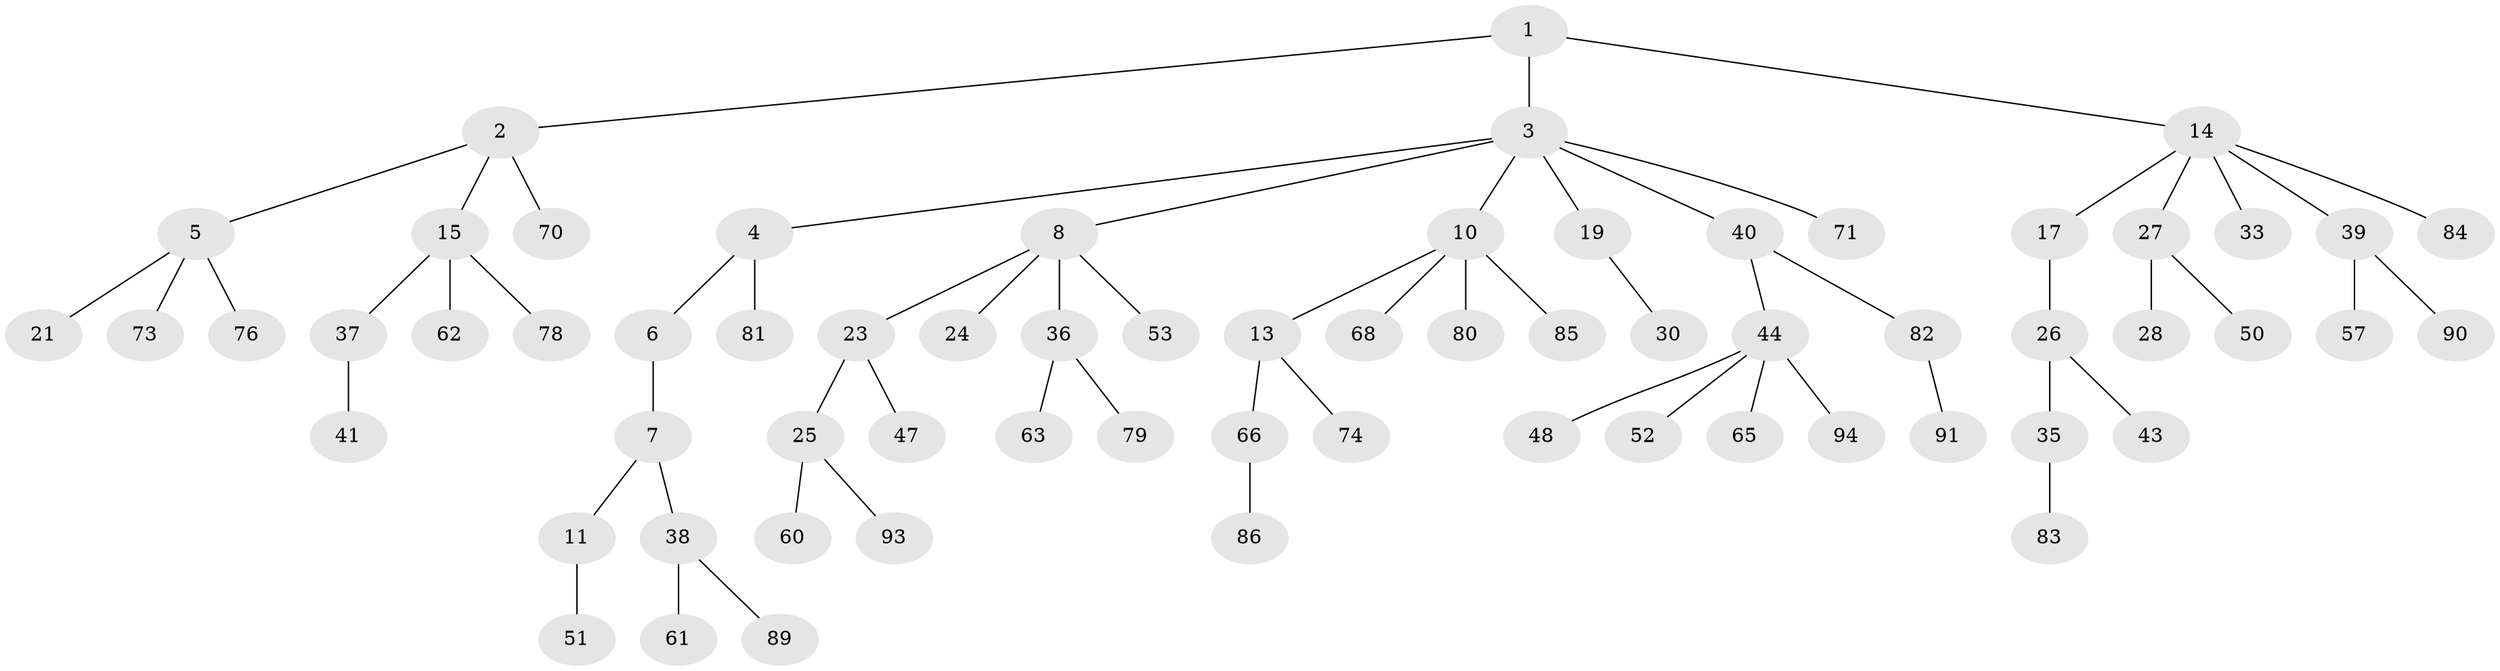 // original degree distribution, {4: 0.0625, 3: 0.1875, 7: 0.010416666666666666, 5: 0.020833333333333332, 2: 0.21875, 6: 0.010416666666666666, 1: 0.4895833333333333}
// Generated by graph-tools (version 1.1) at 2025/42/03/06/25 10:42:03]
// undirected, 66 vertices, 65 edges
graph export_dot {
graph [start="1"]
  node [color=gray90,style=filled];
  1 [super="+49"];
  2 [super="+9"];
  3 [super="+12"];
  4 [super="+55"];
  5 [super="+16"];
  6 [super="+20"];
  7;
  8 [super="+18"];
  10 [super="+32"];
  11 [super="+29"];
  13 [super="+46"];
  14 [super="+31"];
  15 [super="+59"];
  17;
  19 [super="+22"];
  21;
  23;
  24;
  25 [super="+64"];
  26 [super="+34"];
  27 [super="+56"];
  28;
  30;
  33;
  35 [super="+67"];
  36 [super="+42"];
  37 [super="+69"];
  38 [super="+45"];
  39 [super="+77"];
  40;
  41;
  43;
  44 [super="+58"];
  47 [super="+88"];
  48;
  50;
  51 [super="+72"];
  52;
  53 [super="+54"];
  57;
  60;
  61 [super="+92"];
  62;
  63 [super="+95"];
  65 [super="+75"];
  66;
  68;
  70;
  71;
  73;
  74;
  76;
  78;
  79;
  80;
  81;
  82;
  83 [super="+87"];
  84;
  85;
  86 [super="+96"];
  89;
  90;
  91;
  93;
  94;
  1 -- 2;
  1 -- 3;
  1 -- 14;
  2 -- 5;
  2 -- 70;
  2 -- 15;
  3 -- 4;
  3 -- 8;
  3 -- 10;
  3 -- 19;
  3 -- 40;
  3 -- 71;
  4 -- 6;
  4 -- 81;
  5 -- 21;
  5 -- 73;
  5 -- 76;
  6 -- 7;
  7 -- 11;
  7 -- 38;
  8 -- 23;
  8 -- 36;
  8 -- 24;
  8 -- 53;
  10 -- 13;
  10 -- 68;
  10 -- 80;
  10 -- 85;
  11 -- 51;
  13 -- 74;
  13 -- 66;
  14 -- 17;
  14 -- 27;
  14 -- 33;
  14 -- 84;
  14 -- 39;
  15 -- 37;
  15 -- 62;
  15 -- 78;
  17 -- 26;
  19 -- 30;
  23 -- 25;
  23 -- 47;
  25 -- 60;
  25 -- 93;
  26 -- 43;
  26 -- 35;
  27 -- 28;
  27 -- 50;
  35 -- 83;
  36 -- 63;
  36 -- 79;
  37 -- 41;
  38 -- 89;
  38 -- 61;
  39 -- 57;
  39 -- 90;
  40 -- 44;
  40 -- 82;
  44 -- 48;
  44 -- 52;
  44 -- 94;
  44 -- 65;
  66 -- 86;
  82 -- 91;
}
